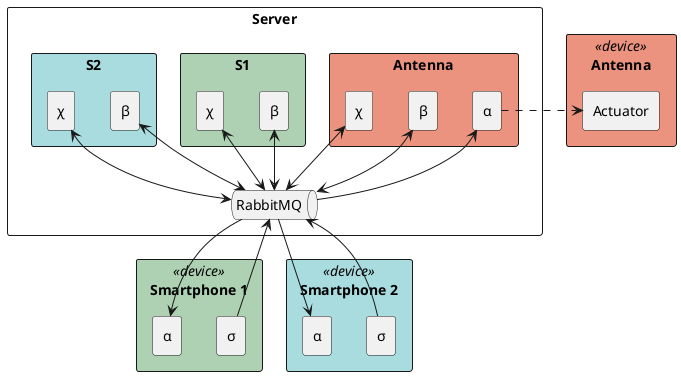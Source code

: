 @startuml demo2-physical
top to bottom direction
skinparam BackgroundColor transparent
skinparam componentStyle rectangle

component "Server" {
  component "Antenna" #EB937F {
    component "β" as bh_a
    component "χ" as comm_a
    component "α" as act_a
  }

  component "S1" as s1 #ADD1B2 {
    component "β" as bh_1
    component "χ" as comm_1
  }

  component "S2" as s2 #A9DCDF {
    component "β" as bh_2
    component "χ" as comm_2
  }

  queue "RabbitMQ" as rmq

  bh_1 <--> rmq
  comm_1 <--> rmq

  bh_2 <--> rmq
  comm_2 <--> rmq

  act_a <-- rmq
  bh_a <--> rmq
  comm_a <--> rmq
}

component "Smartphone 1" as sm1 <<device>> #ADD1B2 {
  component "σ" as sens_1
  component "α" as act_1
}
component "Smartphone 2" as sm2 <<device>> #A9DCDF {
  component "σ" as sens_2
  component "α" as act_2
}
component "Antenna" as ant <<device>> #EB937F {
  component "Actuator" as act
}

rmq <-- sens_1
rmq --> act_1

rmq <-- sens_2
rmq --> act_2

act_a .r.> act

@enduml